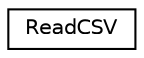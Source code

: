 digraph "Graphical Class Hierarchy"
{
  edge [fontname="Helvetica",fontsize="10",labelfontname="Helvetica",labelfontsize="10"];
  node [fontname="Helvetica",fontsize="10",shape=record];
  rankdir="LR";
  Node0 [label="ReadCSV",height=0.2,width=0.4,color="black", fillcolor="white", style="filled",URL="$classReadCSV.html"];
}
